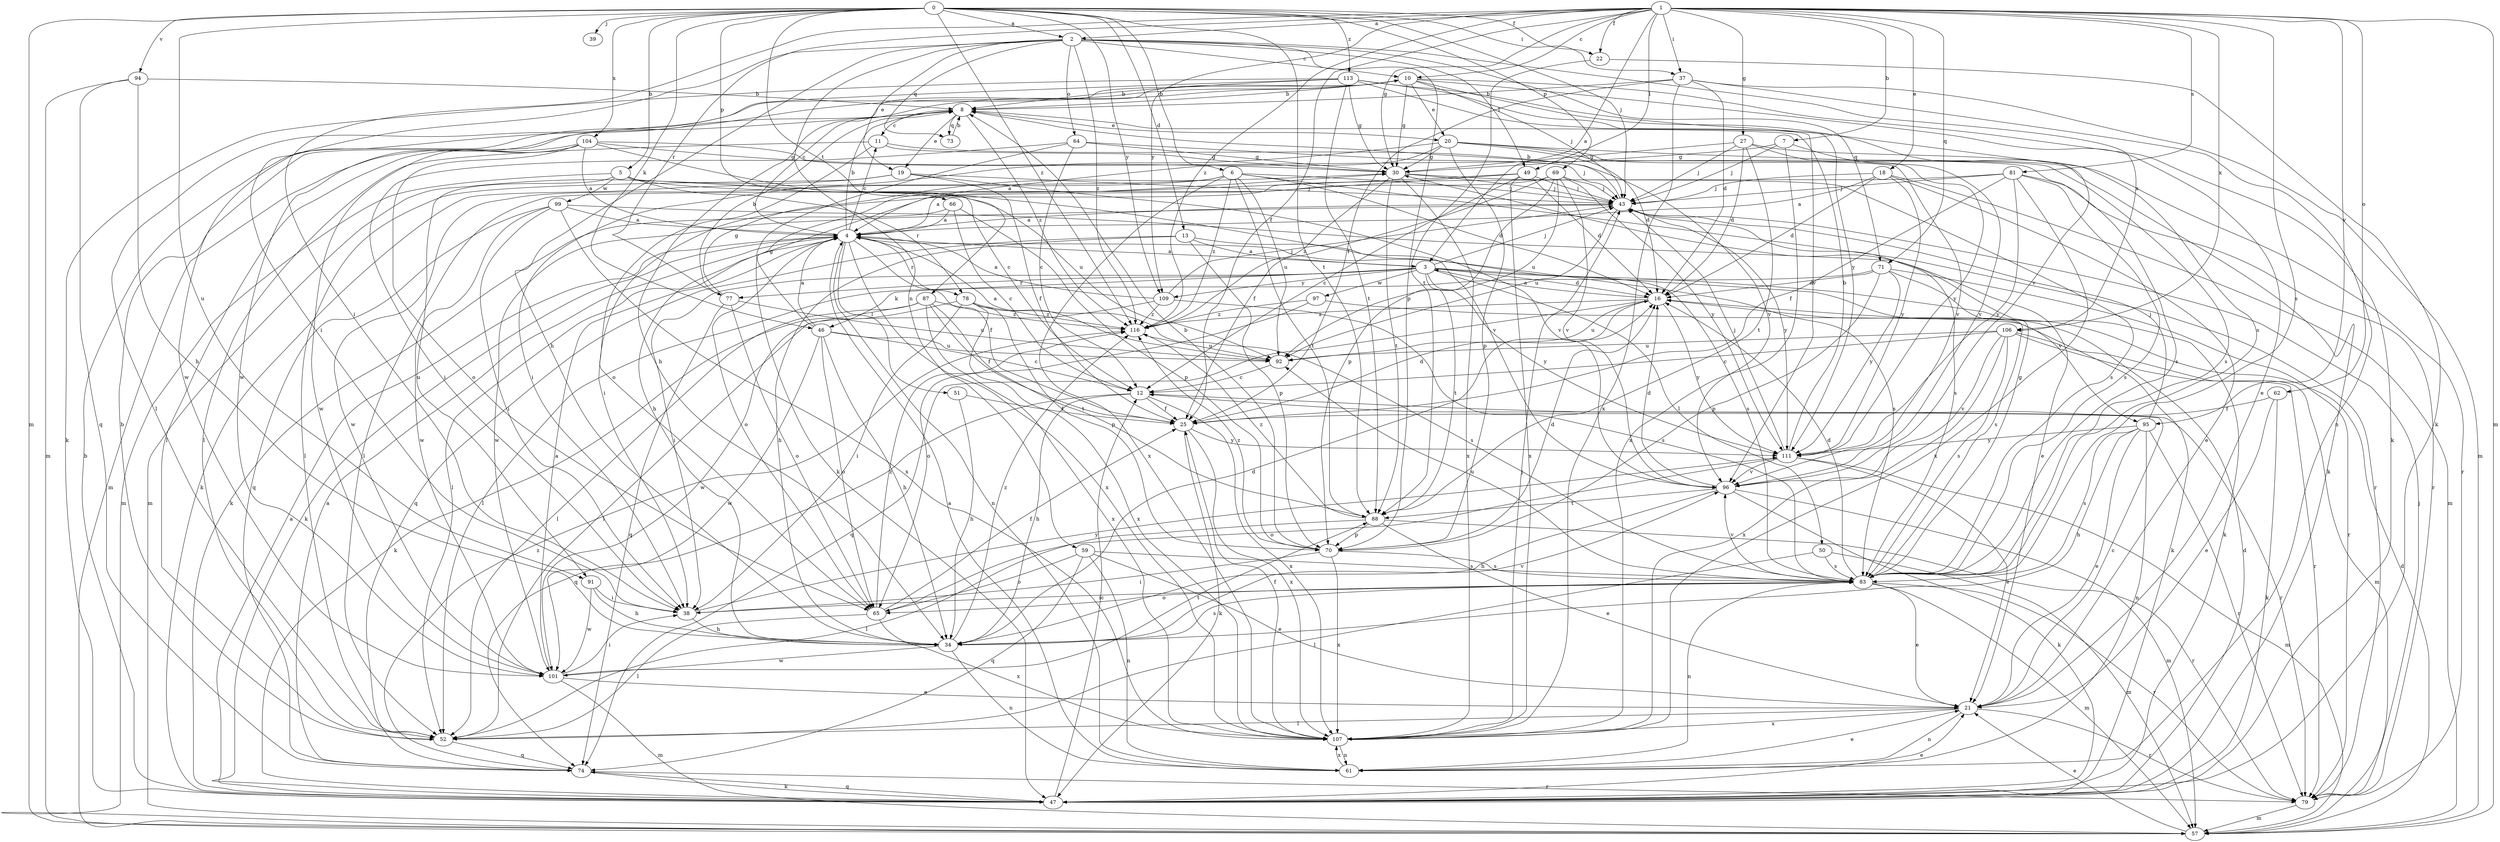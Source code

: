 strict digraph  {
0;
1;
2;
3;
4;
5;
6;
7;
8;
10;
11;
12;
13;
16;
18;
19;
20;
21;
22;
25;
27;
30;
34;
37;
38;
39;
43;
46;
47;
49;
50;
51;
52;
57;
59;
61;
62;
64;
65;
66;
69;
70;
71;
73;
74;
77;
78;
79;
81;
83;
87;
88;
91;
92;
94;
95;
96;
97;
99;
101;
104;
106;
107;
109;
111;
113;
116;
0 -> 2  [label=a];
0 -> 5  [label=b];
0 -> 6  [label=b];
0 -> 13  [label=d];
0 -> 22  [label=f];
0 -> 37  [label=i];
0 -> 39  [label=j];
0 -> 43  [label=j];
0 -> 46  [label=k];
0 -> 57  [label=m];
0 -> 66  [label=p];
0 -> 69  [label=p];
0 -> 87  [label=t];
0 -> 88  [label=t];
0 -> 91  [label=u];
0 -> 94  [label=v];
0 -> 104  [label=x];
0 -> 109  [label=y];
0 -> 113  [label=z];
0 -> 116  [label=z];
1 -> 2  [label=a];
1 -> 3  [label=a];
1 -> 7  [label=b];
1 -> 10  [label=c];
1 -> 18  [label=e];
1 -> 22  [label=f];
1 -> 25  [label=f];
1 -> 27  [label=g];
1 -> 30  [label=g];
1 -> 37  [label=i];
1 -> 38  [label=i];
1 -> 49  [label=l];
1 -> 57  [label=m];
1 -> 62  [label=o];
1 -> 71  [label=q];
1 -> 77  [label=r];
1 -> 81  [label=s];
1 -> 83  [label=s];
1 -> 95  [label=v];
1 -> 106  [label=x];
1 -> 109  [label=y];
1 -> 116  [label=z];
2 -> 10  [label=c];
2 -> 19  [label=e];
2 -> 34  [label=h];
2 -> 38  [label=i];
2 -> 49  [label=l];
2 -> 59  [label=n];
2 -> 64  [label=o];
2 -> 70  [label=p];
2 -> 71  [label=q];
2 -> 73  [label=q];
2 -> 106  [label=x];
2 -> 116  [label=z];
3 -> 16  [label=d];
3 -> 38  [label=i];
3 -> 43  [label=j];
3 -> 46  [label=k];
3 -> 47  [label=k];
3 -> 50  [label=l];
3 -> 77  [label=r];
3 -> 88  [label=t];
3 -> 95  [label=v];
3 -> 97  [label=w];
3 -> 109  [label=y];
3 -> 111  [label=y];
4 -> 3  [label=a];
4 -> 8  [label=b];
4 -> 10  [label=c];
4 -> 11  [label=c];
4 -> 25  [label=f];
4 -> 47  [label=k];
4 -> 51  [label=l];
4 -> 52  [label=l];
4 -> 61  [label=n];
4 -> 65  [label=o];
4 -> 78  [label=r];
4 -> 83  [label=s];
4 -> 107  [label=x];
5 -> 57  [label=m];
5 -> 78  [label=r];
5 -> 91  [label=u];
5 -> 92  [label=u];
5 -> 96  [label=v];
5 -> 99  [label=w];
6 -> 16  [label=d];
6 -> 43  [label=j];
6 -> 47  [label=k];
6 -> 79  [label=r];
6 -> 88  [label=t];
6 -> 92  [label=u];
6 -> 101  [label=w];
6 -> 107  [label=x];
6 -> 116  [label=z];
7 -> 30  [label=g];
7 -> 43  [label=j];
7 -> 96  [label=v];
7 -> 107  [label=x];
8 -> 11  [label=c];
8 -> 19  [label=e];
8 -> 20  [label=e];
8 -> 73  [label=q];
8 -> 116  [label=z];
10 -> 8  [label=b];
10 -> 20  [label=e];
10 -> 21  [label=e];
10 -> 30  [label=g];
10 -> 34  [label=h];
10 -> 43  [label=j];
10 -> 47  [label=k];
10 -> 52  [label=l];
10 -> 96  [label=v];
10 -> 101  [label=w];
11 -> 30  [label=g];
11 -> 52  [label=l];
11 -> 65  [label=o];
11 -> 96  [label=v];
12 -> 25  [label=f];
12 -> 34  [label=h];
12 -> 74  [label=q];
12 -> 79  [label=r];
12 -> 107  [label=x];
13 -> 3  [label=a];
13 -> 34  [label=h];
13 -> 70  [label=p];
13 -> 74  [label=q];
13 -> 83  [label=s];
16 -> 3  [label=a];
16 -> 74  [label=q];
16 -> 92  [label=u];
16 -> 111  [label=y];
16 -> 116  [label=z];
18 -> 4  [label=a];
18 -> 16  [label=d];
18 -> 21  [label=e];
18 -> 43  [label=j];
18 -> 57  [label=m];
18 -> 111  [label=y];
19 -> 25  [label=f];
19 -> 43  [label=j];
19 -> 52  [label=l];
19 -> 57  [label=m];
19 -> 96  [label=v];
20 -> 4  [label=a];
20 -> 16  [label=d];
20 -> 30  [label=g];
20 -> 38  [label=i];
20 -> 47  [label=k];
20 -> 70  [label=p];
20 -> 83  [label=s];
20 -> 96  [label=v];
21 -> 12  [label=c];
21 -> 52  [label=l];
21 -> 61  [label=n];
21 -> 79  [label=r];
21 -> 107  [label=x];
22 -> 47  [label=k];
22 -> 88  [label=t];
25 -> 16  [label=d];
25 -> 47  [label=k];
25 -> 107  [label=x];
25 -> 111  [label=y];
27 -> 16  [label=d];
27 -> 30  [label=g];
27 -> 43  [label=j];
27 -> 79  [label=r];
27 -> 88  [label=t];
27 -> 111  [label=y];
30 -> 43  [label=j];
30 -> 83  [label=s];
30 -> 88  [label=t];
30 -> 107  [label=x];
30 -> 116  [label=z];
34 -> 16  [label=d];
34 -> 61  [label=n];
34 -> 83  [label=s];
34 -> 96  [label=v];
34 -> 101  [label=w];
34 -> 116  [label=z];
37 -> 8  [label=b];
37 -> 16  [label=d];
37 -> 25  [label=f];
37 -> 57  [label=m];
37 -> 61  [label=n];
37 -> 107  [label=x];
38 -> 34  [label=h];
38 -> 111  [label=y];
43 -> 4  [label=a];
43 -> 8  [label=b];
43 -> 83  [label=s];
43 -> 92  [label=u];
43 -> 101  [label=w];
43 -> 111  [label=y];
46 -> 4  [label=a];
46 -> 12  [label=c];
46 -> 30  [label=g];
46 -> 34  [label=h];
46 -> 65  [label=o];
46 -> 92  [label=u];
46 -> 101  [label=w];
47 -> 4  [label=a];
47 -> 8  [label=b];
47 -> 12  [label=c];
47 -> 16  [label=d];
47 -> 21  [label=e];
47 -> 74  [label=q];
49 -> 4  [label=a];
49 -> 12  [label=c];
49 -> 16  [label=d];
49 -> 43  [label=j];
49 -> 52  [label=l];
49 -> 107  [label=x];
50 -> 52  [label=l];
50 -> 57  [label=m];
50 -> 83  [label=s];
51 -> 25  [label=f];
51 -> 34  [label=h];
52 -> 8  [label=b];
52 -> 74  [label=q];
57 -> 16  [label=d];
57 -> 21  [label=e];
59 -> 21  [label=e];
59 -> 61  [label=n];
59 -> 65  [label=o];
59 -> 74  [label=q];
59 -> 83  [label=s];
61 -> 4  [label=a];
61 -> 21  [label=e];
61 -> 107  [label=x];
62 -> 21  [label=e];
62 -> 25  [label=f];
62 -> 47  [label=k];
64 -> 12  [label=c];
64 -> 30  [label=g];
64 -> 38  [label=i];
64 -> 43  [label=j];
64 -> 47  [label=k];
65 -> 25  [label=f];
65 -> 52  [label=l];
65 -> 107  [label=x];
65 -> 116  [label=z];
66 -> 4  [label=a];
66 -> 12  [label=c];
66 -> 47  [label=k];
66 -> 70  [label=p];
69 -> 25  [label=f];
69 -> 34  [label=h];
69 -> 43  [label=j];
69 -> 70  [label=p];
69 -> 92  [label=u];
69 -> 96  [label=v];
69 -> 111  [label=y];
70 -> 8  [label=b];
70 -> 16  [label=d];
70 -> 38  [label=i];
70 -> 83  [label=s];
70 -> 107  [label=x];
70 -> 116  [label=z];
71 -> 16  [label=d];
71 -> 52  [label=l];
71 -> 70  [label=p];
71 -> 79  [label=r];
71 -> 83  [label=s];
71 -> 111  [label=y];
73 -> 8  [label=b];
74 -> 4  [label=a];
74 -> 47  [label=k];
74 -> 79  [label=r];
74 -> 116  [label=z];
77 -> 8  [label=b];
77 -> 30  [label=g];
77 -> 65  [label=o];
77 -> 74  [label=q];
77 -> 92  [label=u];
78 -> 38  [label=i];
78 -> 47  [label=k];
78 -> 70  [label=p];
78 -> 83  [label=s];
78 -> 107  [label=x];
78 -> 116  [label=z];
79 -> 43  [label=j];
79 -> 57  [label=m];
81 -> 25  [label=f];
81 -> 38  [label=i];
81 -> 43  [label=j];
81 -> 79  [label=r];
81 -> 83  [label=s];
81 -> 107  [label=x];
81 -> 111  [label=y];
83 -> 16  [label=d];
83 -> 21  [label=e];
83 -> 30  [label=g];
83 -> 38  [label=i];
83 -> 57  [label=m];
83 -> 61  [label=n];
83 -> 65  [label=o];
83 -> 79  [label=r];
83 -> 92  [label=u];
83 -> 96  [label=v];
87 -> 25  [label=f];
87 -> 52  [label=l];
87 -> 88  [label=t];
87 -> 101  [label=w];
87 -> 107  [label=x];
87 -> 116  [label=z];
88 -> 21  [label=e];
88 -> 52  [label=l];
88 -> 70  [label=p];
88 -> 79  [label=r];
88 -> 116  [label=z];
91 -> 34  [label=h];
91 -> 38  [label=i];
91 -> 101  [label=w];
92 -> 4  [label=a];
92 -> 12  [label=c];
94 -> 8  [label=b];
94 -> 34  [label=h];
94 -> 57  [label=m];
94 -> 74  [label=q];
95 -> 21  [label=e];
95 -> 34  [label=h];
95 -> 43  [label=j];
95 -> 61  [label=n];
95 -> 79  [label=r];
95 -> 83  [label=s];
95 -> 111  [label=y];
96 -> 16  [label=d];
96 -> 34  [label=h];
96 -> 47  [label=k];
96 -> 57  [label=m];
96 -> 88  [label=t];
97 -> 47  [label=k];
97 -> 65  [label=o];
97 -> 116  [label=z];
99 -> 4  [label=a];
99 -> 21  [label=e];
99 -> 38  [label=i];
99 -> 74  [label=q];
99 -> 101  [label=w];
99 -> 107  [label=x];
101 -> 4  [label=a];
101 -> 21  [label=e];
101 -> 38  [label=i];
101 -> 57  [label=m];
101 -> 88  [label=t];
104 -> 4  [label=a];
104 -> 12  [label=c];
104 -> 30  [label=g];
104 -> 52  [label=l];
104 -> 57  [label=m];
104 -> 65  [label=o];
104 -> 83  [label=s];
104 -> 101  [label=w];
106 -> 12  [label=c];
106 -> 57  [label=m];
106 -> 79  [label=r];
106 -> 83  [label=s];
106 -> 92  [label=u];
106 -> 96  [label=v];
106 -> 107  [label=x];
107 -> 25  [label=f];
107 -> 43  [label=j];
107 -> 61  [label=n];
109 -> 4  [label=a];
109 -> 43  [label=j];
109 -> 52  [label=l];
109 -> 83  [label=s];
109 -> 116  [label=z];
111 -> 8  [label=b];
111 -> 21  [label=e];
111 -> 43  [label=j];
111 -> 57  [label=m];
111 -> 65  [label=o];
111 -> 96  [label=v];
113 -> 8  [label=b];
113 -> 30  [label=g];
113 -> 47  [label=k];
113 -> 83  [label=s];
113 -> 88  [label=t];
113 -> 96  [label=v];
113 -> 101  [label=w];
113 -> 111  [label=y];
116 -> 92  [label=u];
}
